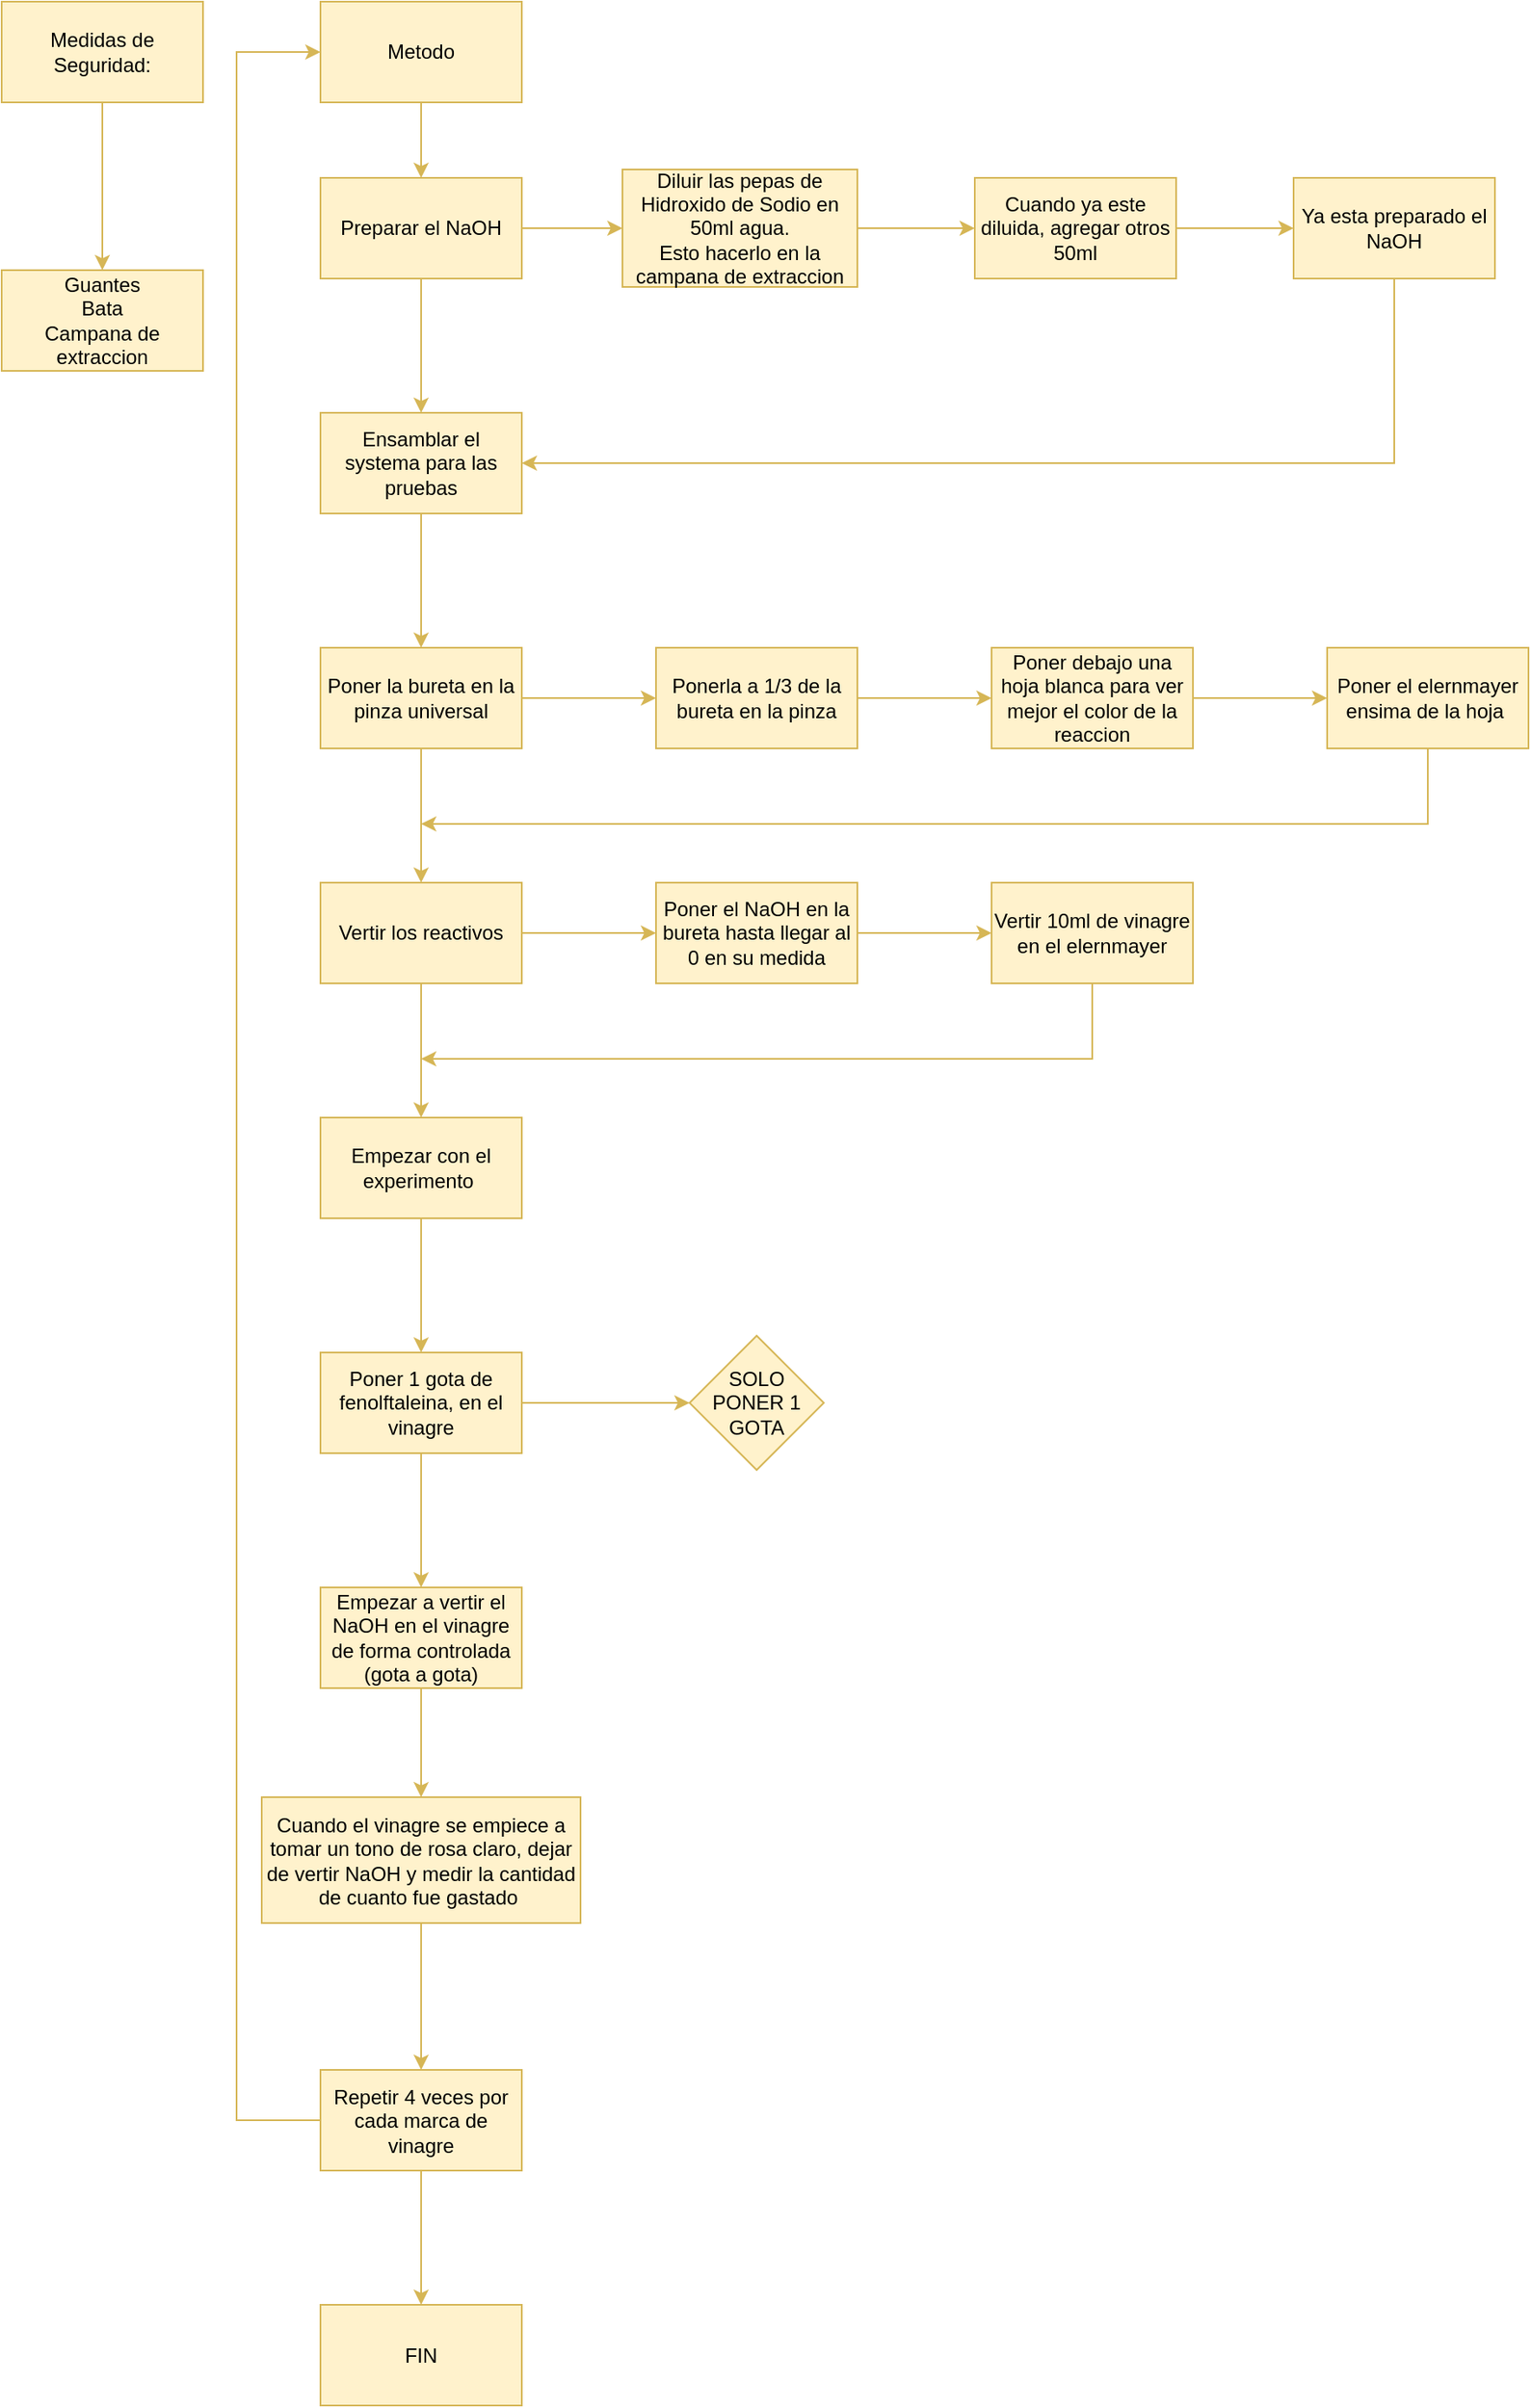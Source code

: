 <mxfile version="16.6.7" type="github">
  <diagram id="kgpKYQtTHZ0yAKxKKP6v" name="Page-1">
    <mxGraphModel dx="2597" dy="643" grid="1" gridSize="10" guides="1" tooltips="1" connect="1" arrows="1" fold="1" page="1" pageScale="1" pageWidth="850" pageHeight="1100" math="0" shadow="0">
      <root>
        <mxCell id="0" />
        <mxCell id="1" parent="0" />
        <mxCell id="rSGncxZ_Eo4ErZCZNlsm-3" value="" style="edgeStyle=orthogonalEdgeStyle;rounded=0;orthogonalLoop=1;jettySize=auto;html=1;fillColor=#fff2cc;strokeColor=#d6b656;" edge="1" parent="1" source="rSGncxZ_Eo4ErZCZNlsm-1" target="rSGncxZ_Eo4ErZCZNlsm-2">
          <mxGeometry relative="1" as="geometry" />
        </mxCell>
        <mxCell id="rSGncxZ_Eo4ErZCZNlsm-1" value="Medidas de Seguridad:" style="rounded=0;whiteSpace=wrap;html=1;fillColor=#fff2cc;strokeColor=#d6b656;" vertex="1" parent="1">
          <mxGeometry x="-130" y="20" width="120" height="60" as="geometry" />
        </mxCell>
        <mxCell id="rSGncxZ_Eo4ErZCZNlsm-2" value="Guantes&lt;br&gt;Bata&lt;br&gt;Campana de extraccion" style="rounded=0;whiteSpace=wrap;html=1;fillColor=#fff2cc;strokeColor=#d6b656;" vertex="1" parent="1">
          <mxGeometry x="-130" y="180" width="120" height="60" as="geometry" />
        </mxCell>
        <mxCell id="rSGncxZ_Eo4ErZCZNlsm-6" value="" style="edgeStyle=orthogonalEdgeStyle;rounded=0;orthogonalLoop=1;jettySize=auto;html=1;fillColor=#fff2cc;strokeColor=#d6b656;" edge="1" parent="1" source="rSGncxZ_Eo4ErZCZNlsm-4" target="rSGncxZ_Eo4ErZCZNlsm-5">
          <mxGeometry relative="1" as="geometry" />
        </mxCell>
        <mxCell id="rSGncxZ_Eo4ErZCZNlsm-4" value="Metodo" style="rounded=0;whiteSpace=wrap;html=1;fillColor=#fff2cc;strokeColor=#d6b656;" vertex="1" parent="1">
          <mxGeometry x="60" y="20" width="120" height="60" as="geometry" />
        </mxCell>
        <mxCell id="rSGncxZ_Eo4ErZCZNlsm-11" value="" style="edgeStyle=orthogonalEdgeStyle;rounded=0;orthogonalLoop=1;jettySize=auto;html=1;fillColor=#fff2cc;strokeColor=#d6b656;" edge="1" parent="1" source="rSGncxZ_Eo4ErZCZNlsm-5" target="rSGncxZ_Eo4ErZCZNlsm-10">
          <mxGeometry relative="1" as="geometry" />
        </mxCell>
        <mxCell id="rSGncxZ_Eo4ErZCZNlsm-19" value="" style="edgeStyle=orthogonalEdgeStyle;rounded=0;orthogonalLoop=1;jettySize=auto;html=1;fillColor=#fff2cc;strokeColor=#d6b656;" edge="1" parent="1" source="rSGncxZ_Eo4ErZCZNlsm-5" target="rSGncxZ_Eo4ErZCZNlsm-18">
          <mxGeometry relative="1" as="geometry" />
        </mxCell>
        <mxCell id="rSGncxZ_Eo4ErZCZNlsm-5" value="Preparar el NaOH" style="rounded=0;whiteSpace=wrap;html=1;fillColor=#fff2cc;strokeColor=#d6b656;" vertex="1" parent="1">
          <mxGeometry x="60" y="125" width="120" height="60" as="geometry" />
        </mxCell>
        <mxCell id="rSGncxZ_Eo4ErZCZNlsm-13" value="" style="edgeStyle=orthogonalEdgeStyle;rounded=0;orthogonalLoop=1;jettySize=auto;html=1;fillColor=#fff2cc;strokeColor=#d6b656;" edge="1" parent="1" source="rSGncxZ_Eo4ErZCZNlsm-10" target="rSGncxZ_Eo4ErZCZNlsm-12">
          <mxGeometry relative="1" as="geometry" />
        </mxCell>
        <mxCell id="rSGncxZ_Eo4ErZCZNlsm-10" value="Diluir las pepas de Hidroxido de Sodio en 50ml agua.&lt;br&gt;Esto hacerlo en la campana de extraccion" style="rounded=0;whiteSpace=wrap;html=1;fillColor=#fff2cc;strokeColor=#d6b656;" vertex="1" parent="1">
          <mxGeometry x="240" y="120" width="140" height="70" as="geometry" />
        </mxCell>
        <mxCell id="rSGncxZ_Eo4ErZCZNlsm-17" value="" style="edgeStyle=orthogonalEdgeStyle;rounded=0;orthogonalLoop=1;jettySize=auto;html=1;fillColor=#fff2cc;strokeColor=#d6b656;" edge="1" parent="1" source="rSGncxZ_Eo4ErZCZNlsm-12" target="rSGncxZ_Eo4ErZCZNlsm-16">
          <mxGeometry relative="1" as="geometry" />
        </mxCell>
        <mxCell id="rSGncxZ_Eo4ErZCZNlsm-12" value="Cuando ya este diluida, agregar otros 50ml" style="whiteSpace=wrap;html=1;rounded=0;fillColor=#fff2cc;strokeColor=#d6b656;" vertex="1" parent="1">
          <mxGeometry x="450" y="125" width="120" height="60" as="geometry" />
        </mxCell>
        <mxCell id="rSGncxZ_Eo4ErZCZNlsm-20" style="edgeStyle=orthogonalEdgeStyle;rounded=0;orthogonalLoop=1;jettySize=auto;html=1;entryX=1;entryY=0.5;entryDx=0;entryDy=0;fillColor=#fff2cc;strokeColor=#d6b656;" edge="1" parent="1" source="rSGncxZ_Eo4ErZCZNlsm-16" target="rSGncxZ_Eo4ErZCZNlsm-18">
          <mxGeometry relative="1" as="geometry">
            <mxPoint x="700" y="300" as="targetPoint" />
            <Array as="points">
              <mxPoint x="700" y="295" />
            </Array>
          </mxGeometry>
        </mxCell>
        <mxCell id="rSGncxZ_Eo4ErZCZNlsm-16" value="Ya esta preparado el NaOH" style="whiteSpace=wrap;html=1;rounded=0;fillColor=#fff2cc;strokeColor=#d6b656;" vertex="1" parent="1">
          <mxGeometry x="640" y="125" width="120" height="60" as="geometry" />
        </mxCell>
        <mxCell id="rSGncxZ_Eo4ErZCZNlsm-22" value="" style="edgeStyle=orthogonalEdgeStyle;rounded=0;orthogonalLoop=1;jettySize=auto;html=1;fillColor=#fff2cc;strokeColor=#d6b656;" edge="1" parent="1" source="rSGncxZ_Eo4ErZCZNlsm-18" target="rSGncxZ_Eo4ErZCZNlsm-21">
          <mxGeometry relative="1" as="geometry" />
        </mxCell>
        <mxCell id="rSGncxZ_Eo4ErZCZNlsm-18" value="Ensamblar el systema para las pruebas" style="whiteSpace=wrap;html=1;rounded=0;fillColor=#fff2cc;strokeColor=#d6b656;" vertex="1" parent="1">
          <mxGeometry x="60" y="265" width="120" height="60" as="geometry" />
        </mxCell>
        <mxCell id="rSGncxZ_Eo4ErZCZNlsm-24" value="" style="edgeStyle=orthogonalEdgeStyle;rounded=0;orthogonalLoop=1;jettySize=auto;html=1;fillColor=#fff2cc;strokeColor=#d6b656;" edge="1" parent="1" source="rSGncxZ_Eo4ErZCZNlsm-21" target="rSGncxZ_Eo4ErZCZNlsm-23">
          <mxGeometry relative="1" as="geometry" />
        </mxCell>
        <mxCell id="rSGncxZ_Eo4ErZCZNlsm-33" value="" style="edgeStyle=orthogonalEdgeStyle;rounded=0;orthogonalLoop=1;jettySize=auto;html=1;fillColor=#fff2cc;strokeColor=#d6b656;" edge="1" parent="1" source="rSGncxZ_Eo4ErZCZNlsm-21" target="rSGncxZ_Eo4ErZCZNlsm-32">
          <mxGeometry relative="1" as="geometry" />
        </mxCell>
        <mxCell id="rSGncxZ_Eo4ErZCZNlsm-21" value="Poner la bureta en la pinza universal" style="whiteSpace=wrap;html=1;rounded=0;fillColor=#fff2cc;strokeColor=#d6b656;" vertex="1" parent="1">
          <mxGeometry x="60" y="405" width="120" height="60" as="geometry" />
        </mxCell>
        <mxCell id="rSGncxZ_Eo4ErZCZNlsm-27" value="" style="edgeStyle=orthogonalEdgeStyle;rounded=0;orthogonalLoop=1;jettySize=auto;html=1;fillColor=#fff2cc;strokeColor=#d6b656;" edge="1" parent="1" source="rSGncxZ_Eo4ErZCZNlsm-23" target="rSGncxZ_Eo4ErZCZNlsm-26">
          <mxGeometry relative="1" as="geometry" />
        </mxCell>
        <mxCell id="rSGncxZ_Eo4ErZCZNlsm-23" value="Ponerla a 1/3 de la bureta en la pinza" style="whiteSpace=wrap;html=1;rounded=0;fillColor=#fff2cc;strokeColor=#d6b656;" vertex="1" parent="1">
          <mxGeometry x="260" y="405" width="120" height="60" as="geometry" />
        </mxCell>
        <mxCell id="rSGncxZ_Eo4ErZCZNlsm-29" value="" style="edgeStyle=orthogonalEdgeStyle;rounded=0;orthogonalLoop=1;jettySize=auto;html=1;fillColor=#fff2cc;strokeColor=#d6b656;" edge="1" parent="1" source="rSGncxZ_Eo4ErZCZNlsm-26" target="rSGncxZ_Eo4ErZCZNlsm-28">
          <mxGeometry relative="1" as="geometry" />
        </mxCell>
        <mxCell id="rSGncxZ_Eo4ErZCZNlsm-26" value="Poner debajo una hoja blanca para ver mejor el color de la reaccion" style="whiteSpace=wrap;html=1;rounded=0;fillColor=#fff2cc;strokeColor=#d6b656;" vertex="1" parent="1">
          <mxGeometry x="460" y="405" width="120" height="60" as="geometry" />
        </mxCell>
        <mxCell id="rSGncxZ_Eo4ErZCZNlsm-34" style="edgeStyle=orthogonalEdgeStyle;rounded=0;orthogonalLoop=1;jettySize=auto;html=1;fillColor=#fff2cc;strokeColor=#d6b656;" edge="1" parent="1" source="rSGncxZ_Eo4ErZCZNlsm-28">
          <mxGeometry relative="1" as="geometry">
            <mxPoint x="120" y="510" as="targetPoint" />
            <Array as="points">
              <mxPoint x="720" y="510" />
            </Array>
          </mxGeometry>
        </mxCell>
        <mxCell id="rSGncxZ_Eo4ErZCZNlsm-28" value="Poner el elernmayer ensima de la hoja&amp;nbsp;" style="whiteSpace=wrap;html=1;rounded=0;fillColor=#fff2cc;strokeColor=#d6b656;" vertex="1" parent="1">
          <mxGeometry x="660" y="405" width="120" height="60" as="geometry" />
        </mxCell>
        <mxCell id="rSGncxZ_Eo4ErZCZNlsm-36" value="" style="edgeStyle=orthogonalEdgeStyle;rounded=0;orthogonalLoop=1;jettySize=auto;html=1;fillColor=#fff2cc;strokeColor=#d6b656;" edge="1" parent="1" source="rSGncxZ_Eo4ErZCZNlsm-32" target="rSGncxZ_Eo4ErZCZNlsm-35">
          <mxGeometry relative="1" as="geometry" />
        </mxCell>
        <mxCell id="rSGncxZ_Eo4ErZCZNlsm-41" value="" style="edgeStyle=orthogonalEdgeStyle;rounded=0;orthogonalLoop=1;jettySize=auto;html=1;fillColor=#fff2cc;strokeColor=#d6b656;" edge="1" parent="1" source="rSGncxZ_Eo4ErZCZNlsm-32" target="rSGncxZ_Eo4ErZCZNlsm-40">
          <mxGeometry relative="1" as="geometry" />
        </mxCell>
        <mxCell id="rSGncxZ_Eo4ErZCZNlsm-32" value="Vertir los reactivos" style="whiteSpace=wrap;html=1;rounded=0;fillColor=#fff2cc;strokeColor=#d6b656;" vertex="1" parent="1">
          <mxGeometry x="60" y="545" width="120" height="60" as="geometry" />
        </mxCell>
        <mxCell id="rSGncxZ_Eo4ErZCZNlsm-38" value="" style="edgeStyle=orthogonalEdgeStyle;rounded=0;orthogonalLoop=1;jettySize=auto;html=1;fillColor=#fff2cc;strokeColor=#d6b656;" edge="1" parent="1" source="rSGncxZ_Eo4ErZCZNlsm-35" target="rSGncxZ_Eo4ErZCZNlsm-37">
          <mxGeometry relative="1" as="geometry" />
        </mxCell>
        <mxCell id="rSGncxZ_Eo4ErZCZNlsm-35" value="Poner el NaOH en la bureta hasta llegar al 0 en su medida" style="whiteSpace=wrap;html=1;rounded=0;fillColor=#fff2cc;strokeColor=#d6b656;" vertex="1" parent="1">
          <mxGeometry x="260" y="545" width="120" height="60" as="geometry" />
        </mxCell>
        <mxCell id="rSGncxZ_Eo4ErZCZNlsm-42" style="edgeStyle=orthogonalEdgeStyle;rounded=0;orthogonalLoop=1;jettySize=auto;html=1;fillColor=#fff2cc;strokeColor=#d6b656;" edge="1" parent="1" source="rSGncxZ_Eo4ErZCZNlsm-37">
          <mxGeometry relative="1" as="geometry">
            <mxPoint x="120" y="650" as="targetPoint" />
            <Array as="points">
              <mxPoint x="520" y="650" />
            </Array>
          </mxGeometry>
        </mxCell>
        <mxCell id="rSGncxZ_Eo4ErZCZNlsm-37" value="Vertir 10ml de vinagre en el elernmayer" style="whiteSpace=wrap;html=1;rounded=0;fillColor=#fff2cc;strokeColor=#d6b656;" vertex="1" parent="1">
          <mxGeometry x="460" y="545" width="120" height="60" as="geometry" />
        </mxCell>
        <mxCell id="rSGncxZ_Eo4ErZCZNlsm-44" value="" style="edgeStyle=orthogonalEdgeStyle;rounded=0;orthogonalLoop=1;jettySize=auto;html=1;fillColor=#fff2cc;strokeColor=#d6b656;" edge="1" parent="1" source="rSGncxZ_Eo4ErZCZNlsm-40" target="rSGncxZ_Eo4ErZCZNlsm-43">
          <mxGeometry relative="1" as="geometry" />
        </mxCell>
        <mxCell id="rSGncxZ_Eo4ErZCZNlsm-40" value="Empezar con el experimento&amp;nbsp;" style="whiteSpace=wrap;html=1;rounded=0;fillColor=#fff2cc;strokeColor=#d6b656;" vertex="1" parent="1">
          <mxGeometry x="60" y="685" width="120" height="60" as="geometry" />
        </mxCell>
        <mxCell id="rSGncxZ_Eo4ErZCZNlsm-46" value="" style="edgeStyle=orthogonalEdgeStyle;rounded=0;orthogonalLoop=1;jettySize=auto;html=1;fillColor=#fff2cc;strokeColor=#d6b656;" edge="1" parent="1" source="rSGncxZ_Eo4ErZCZNlsm-43" target="rSGncxZ_Eo4ErZCZNlsm-45">
          <mxGeometry relative="1" as="geometry" />
        </mxCell>
        <mxCell id="rSGncxZ_Eo4ErZCZNlsm-48" value="" style="edgeStyle=orthogonalEdgeStyle;rounded=0;orthogonalLoop=1;jettySize=auto;html=1;fillColor=#fff2cc;strokeColor=#d6b656;" edge="1" parent="1" source="rSGncxZ_Eo4ErZCZNlsm-43" target="rSGncxZ_Eo4ErZCZNlsm-47">
          <mxGeometry relative="1" as="geometry" />
        </mxCell>
        <mxCell id="rSGncxZ_Eo4ErZCZNlsm-43" value="Poner 1 gota de fenolftaleina, en el vinagre" style="whiteSpace=wrap;html=1;fillColor=#fff2cc;strokeColor=#d6b656;rounded=0;" vertex="1" parent="1">
          <mxGeometry x="60" y="825" width="120" height="60" as="geometry" />
        </mxCell>
        <mxCell id="rSGncxZ_Eo4ErZCZNlsm-45" value="SOLO PONER 1 GOTA" style="rhombus;whiteSpace=wrap;html=1;fillColor=#fff2cc;strokeColor=#d6b656;rounded=0;" vertex="1" parent="1">
          <mxGeometry x="280" y="815" width="80" height="80" as="geometry" />
        </mxCell>
        <mxCell id="rSGncxZ_Eo4ErZCZNlsm-50" value="" style="edgeStyle=orthogonalEdgeStyle;rounded=0;orthogonalLoop=1;jettySize=auto;html=1;fillColor=#fff2cc;strokeColor=#d6b656;" edge="1" parent="1" source="rSGncxZ_Eo4ErZCZNlsm-47" target="rSGncxZ_Eo4ErZCZNlsm-49">
          <mxGeometry relative="1" as="geometry" />
        </mxCell>
        <mxCell id="rSGncxZ_Eo4ErZCZNlsm-47" value="Empezar a vertir el NaOH en el vinagre de forma controlada (gota a gota)" style="whiteSpace=wrap;html=1;fillColor=#fff2cc;strokeColor=#d6b656;rounded=0;" vertex="1" parent="1">
          <mxGeometry x="60" y="965" width="120" height="60" as="geometry" />
        </mxCell>
        <mxCell id="rSGncxZ_Eo4ErZCZNlsm-52" value="" style="edgeStyle=orthogonalEdgeStyle;rounded=0;orthogonalLoop=1;jettySize=auto;html=1;fillColor=#fff2cc;strokeColor=#d6b656;" edge="1" parent="1" source="rSGncxZ_Eo4ErZCZNlsm-49" target="rSGncxZ_Eo4ErZCZNlsm-51">
          <mxGeometry relative="1" as="geometry" />
        </mxCell>
        <mxCell id="rSGncxZ_Eo4ErZCZNlsm-49" value="Cuando el vinagre se empiece a tomar un tono de rosa claro, dejar de vertir NaOH y medir la cantidad de cuanto fue gastado&amp;nbsp;" style="whiteSpace=wrap;html=1;fillColor=#fff2cc;strokeColor=#d6b656;rounded=0;" vertex="1" parent="1">
          <mxGeometry x="25" y="1090" width="190" height="75" as="geometry" />
        </mxCell>
        <mxCell id="rSGncxZ_Eo4ErZCZNlsm-54" value="" style="edgeStyle=orthogonalEdgeStyle;rounded=0;orthogonalLoop=1;jettySize=auto;html=1;fillColor=#fff2cc;strokeColor=#d6b656;" edge="1" parent="1" source="rSGncxZ_Eo4ErZCZNlsm-51" target="rSGncxZ_Eo4ErZCZNlsm-53">
          <mxGeometry relative="1" as="geometry" />
        </mxCell>
        <mxCell id="rSGncxZ_Eo4ErZCZNlsm-55" style="edgeStyle=orthogonalEdgeStyle;rounded=0;orthogonalLoop=1;jettySize=auto;html=1;entryX=0;entryY=0.5;entryDx=0;entryDy=0;fillColor=#fff2cc;strokeColor=#d6b656;" edge="1" parent="1" source="rSGncxZ_Eo4ErZCZNlsm-51" target="rSGncxZ_Eo4ErZCZNlsm-4">
          <mxGeometry relative="1" as="geometry">
            <Array as="points">
              <mxPoint x="10" y="1283" />
              <mxPoint x="10" y="50" />
            </Array>
          </mxGeometry>
        </mxCell>
        <mxCell id="rSGncxZ_Eo4ErZCZNlsm-51" value="Repetir 4 veces por cada marca de vinagre" style="whiteSpace=wrap;html=1;fillColor=#fff2cc;strokeColor=#d6b656;rounded=0;" vertex="1" parent="1">
          <mxGeometry x="60" y="1252.5" width="120" height="60" as="geometry" />
        </mxCell>
        <mxCell id="rSGncxZ_Eo4ErZCZNlsm-53" value="FIN" style="whiteSpace=wrap;html=1;fillColor=#fff2cc;strokeColor=#d6b656;rounded=0;" vertex="1" parent="1">
          <mxGeometry x="60" y="1392.5" width="120" height="60" as="geometry" />
        </mxCell>
      </root>
    </mxGraphModel>
  </diagram>
</mxfile>
